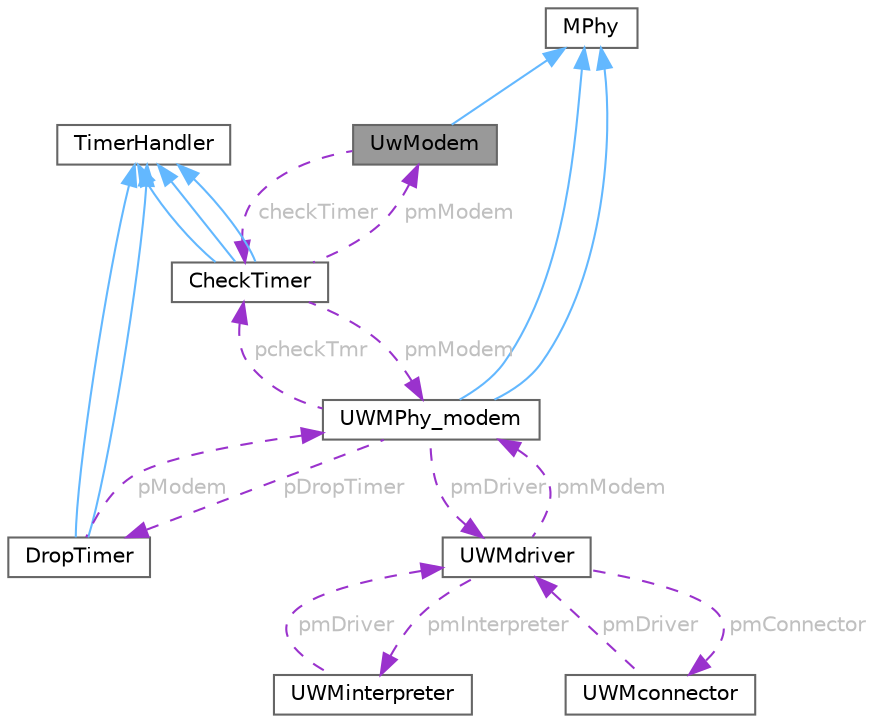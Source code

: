 digraph "UwModem"
{
 // LATEX_PDF_SIZE
  bgcolor="transparent";
  edge [fontname=Helvetica,fontsize=10,labelfontname=Helvetica,labelfontsize=10];
  node [fontname=Helvetica,fontsize=10,shape=box,height=0.2,width=0.4];
  Node1 [id="Node000001",label="UwModem",height=0.2,width=0.4,color="gray40", fillcolor="grey60", style="filled", fontcolor="black",tooltip="Class that implements the interface to DESERT, as used through Tcl scripts."];
  Node2 -> Node1 [id="edge1_Node000001_Node000002",dir="back",color="steelblue1",style="solid",tooltip=" "];
  Node2 [id="Node000002",label="MPhy",height=0.2,width=0.4,color="gray40", fillcolor="white", style="filled",tooltip=" "];
  Node3 -> Node1 [id="edge2_Node000001_Node000003",dir="back",color="darkorchid3",style="dashed",tooltip=" ",label=" checkTimer",fontcolor="grey" ];
  Node3 [id="Node000003",label="CheckTimer",height=0.2,width=0.4,color="gray40", fillcolor="white", style="filled",URL="$classCheckTimer.html",tooltip="The class used by UwModem to handle simulator's event expirations; it is exploited to schedule the re..."];
  Node4 -> Node3 [id="edge3_Node000003_Node000004",dir="back",color="steelblue1",style="solid",tooltip=" "];
  Node4 [id="Node000004",label="TimerHandler",height=0.2,width=0.4,color="gray40", fillcolor="white", style="filled",tooltip=" "];
  Node4 -> Node3 [id="edge4_Node000003_Node000004",dir="back",color="steelblue1",style="solid",tooltip=" "];
  Node4 -> Node3 [id="edge5_Node000003_Node000004",dir="back",color="steelblue1",style="solid",tooltip=" "];
  Node1 -> Node3 [id="edge6_Node000003_Node000001",dir="back",color="darkorchid3",style="dashed",tooltip=" ",label=" pmModem",fontcolor="grey" ];
  Node5 -> Node3 [id="edge7_Node000003_Node000005",dir="back",color="darkorchid3",style="dashed",tooltip=" ",label=" pmModem",fontcolor="grey" ];
  Node5 [id="Node000005",label="UWMPhy_modem",height=0.2,width=0.4,color="gray40", fillcolor="white", style="filled",URL="$classUWMPhy__modem.html",tooltip="The main class implementing the module used to implement the interface between ns2/NS-Miracle and rea..."];
  Node2 -> Node5 [id="edge8_Node000005_Node000002",dir="back",color="steelblue1",style="solid",tooltip=" "];
  Node2 -> Node5 [id="edge9_Node000005_Node000002",dir="back",color="steelblue1",style="solid",tooltip=" "];
  Node3 -> Node5 [id="edge10_Node000005_Node000003",dir="back",color="darkorchid3",style="dashed",tooltip=" ",label=" pcheckTmr",fontcolor="grey" ];
  Node6 -> Node5 [id="edge11_Node000005_Node000006",dir="back",color="darkorchid3",style="dashed",tooltip=" ",label=" pmDriver",fontcolor="grey" ];
  Node6 [id="Node000006",label="UWMdriver",height=0.2,width=0.4,color="gray40", fillcolor="white", style="filled",URL="$classUWMdriver.html",tooltip="The class needed by UWMPhy_modem to handle the different transmissions cases and corresponding protoc..."];
  Node5 -> Node6 [id="edge12_Node000006_Node000005",dir="back",color="darkorchid3",style="dashed",tooltip=" ",label=" pmModem",fontcolor="grey" ];
  Node7 -> Node6 [id="edge13_Node000006_Node000007",dir="back",color="darkorchid3",style="dashed",tooltip=" ",label=" pmInterpreter",fontcolor="grey" ];
  Node7 [id="Node000007",label="UWMinterpreter",height=0.2,width=0.4,color="gray40", fillcolor="white", style="filled",URL="$classUWMinterpreter.html",tooltip="This class is in charge of building/parsing the necessary messages to make the UWMdriver able to comm..."];
  Node6 -> Node7 [id="edge14_Node000007_Node000006",dir="back",color="darkorchid3",style="dashed",tooltip=" ",label=" pmDriver",fontcolor="grey" ];
  Node8 -> Node6 [id="edge15_Node000006_Node000008",dir="back",color="darkorchid3",style="dashed",tooltip=" ",label=" pmConnector",fontcolor="grey" ];
  Node8 [id="Node000008",label="UWMconnector",height=0.2,width=0.4,color="gray40", fillcolor="white", style="filled",URL="$classUWMconnector.html",tooltip="The class needed by UWMPhy_modem to manage string exchange with the modem."];
  Node6 -> Node8 [id="edge16_Node000008_Node000006",dir="back",color="darkorchid3",style="dashed",tooltip=" ",label=" pmDriver",fontcolor="grey" ];
  Node9 -> Node5 [id="edge17_Node000005_Node000009",dir="back",color="darkorchid3",style="dashed",tooltip=" ",label=" pDropTimer",fontcolor="grey" ];
  Node9 [id="Node000009",label="DropTimer",height=0.2,width=0.4,color="gray40", fillcolor="white", style="filled",URL="$classDropTimer.html",tooltip=" "];
  Node4 -> Node9 [id="edge18_Node000009_Node000004",dir="back",color="steelblue1",style="solid",tooltip=" "];
  Node4 -> Node9 [id="edge19_Node000009_Node000004",dir="back",color="steelblue1",style="solid",tooltip=" "];
  Node5 -> Node9 [id="edge20_Node000009_Node000005",dir="back",color="darkorchid3",style="dashed",tooltip=" ",label=" pModem",fontcolor="grey" ];
}
